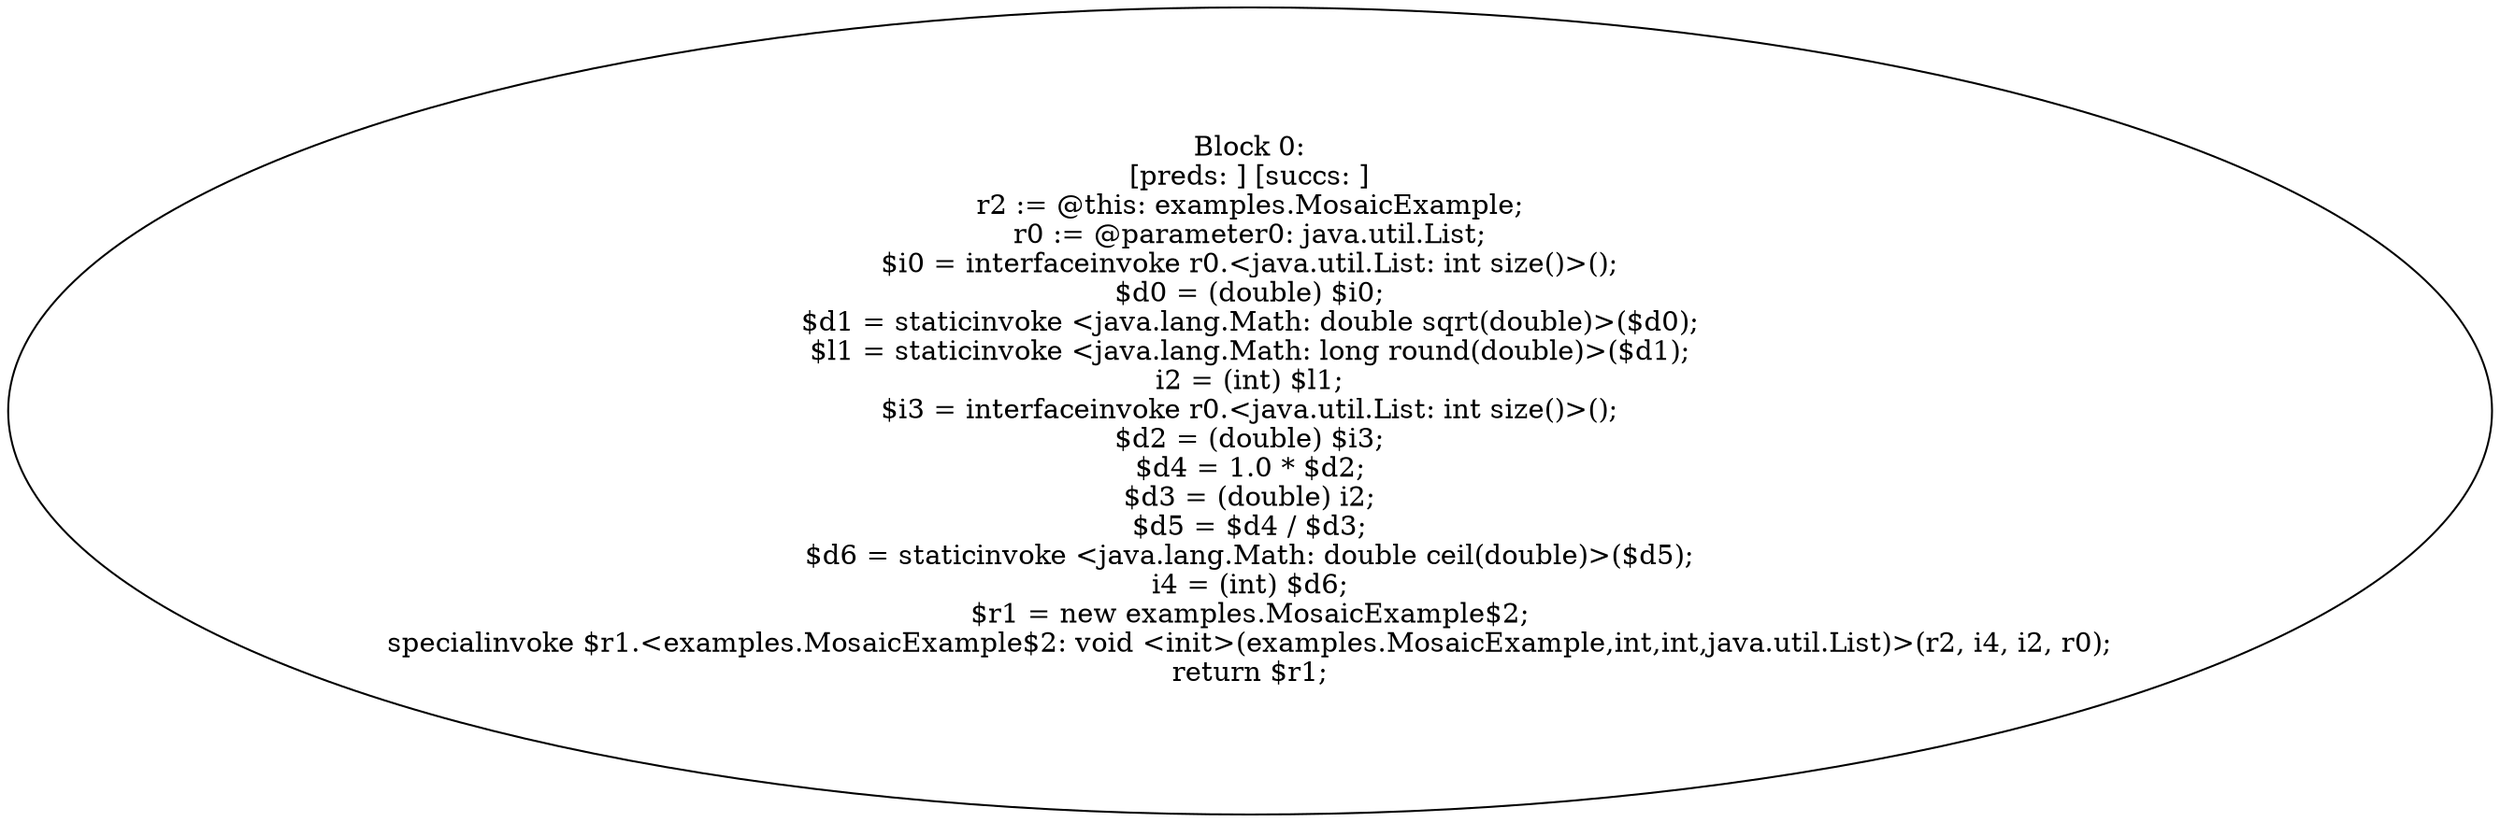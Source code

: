 digraph "unitGraph" {
    "Block 0:
[preds: ] [succs: ]
r2 := @this: examples.MosaicExample;
r0 := @parameter0: java.util.List;
$i0 = interfaceinvoke r0.<java.util.List: int size()>();
$d0 = (double) $i0;
$d1 = staticinvoke <java.lang.Math: double sqrt(double)>($d0);
$l1 = staticinvoke <java.lang.Math: long round(double)>($d1);
i2 = (int) $l1;
$i3 = interfaceinvoke r0.<java.util.List: int size()>();
$d2 = (double) $i3;
$d4 = 1.0 * $d2;
$d3 = (double) i2;
$d5 = $d4 / $d3;
$d6 = staticinvoke <java.lang.Math: double ceil(double)>($d5);
i4 = (int) $d6;
$r1 = new examples.MosaicExample$2;
specialinvoke $r1.<examples.MosaicExample$2: void <init>(examples.MosaicExample,int,int,java.util.List)>(r2, i4, i2, r0);
return $r1;
"
}

